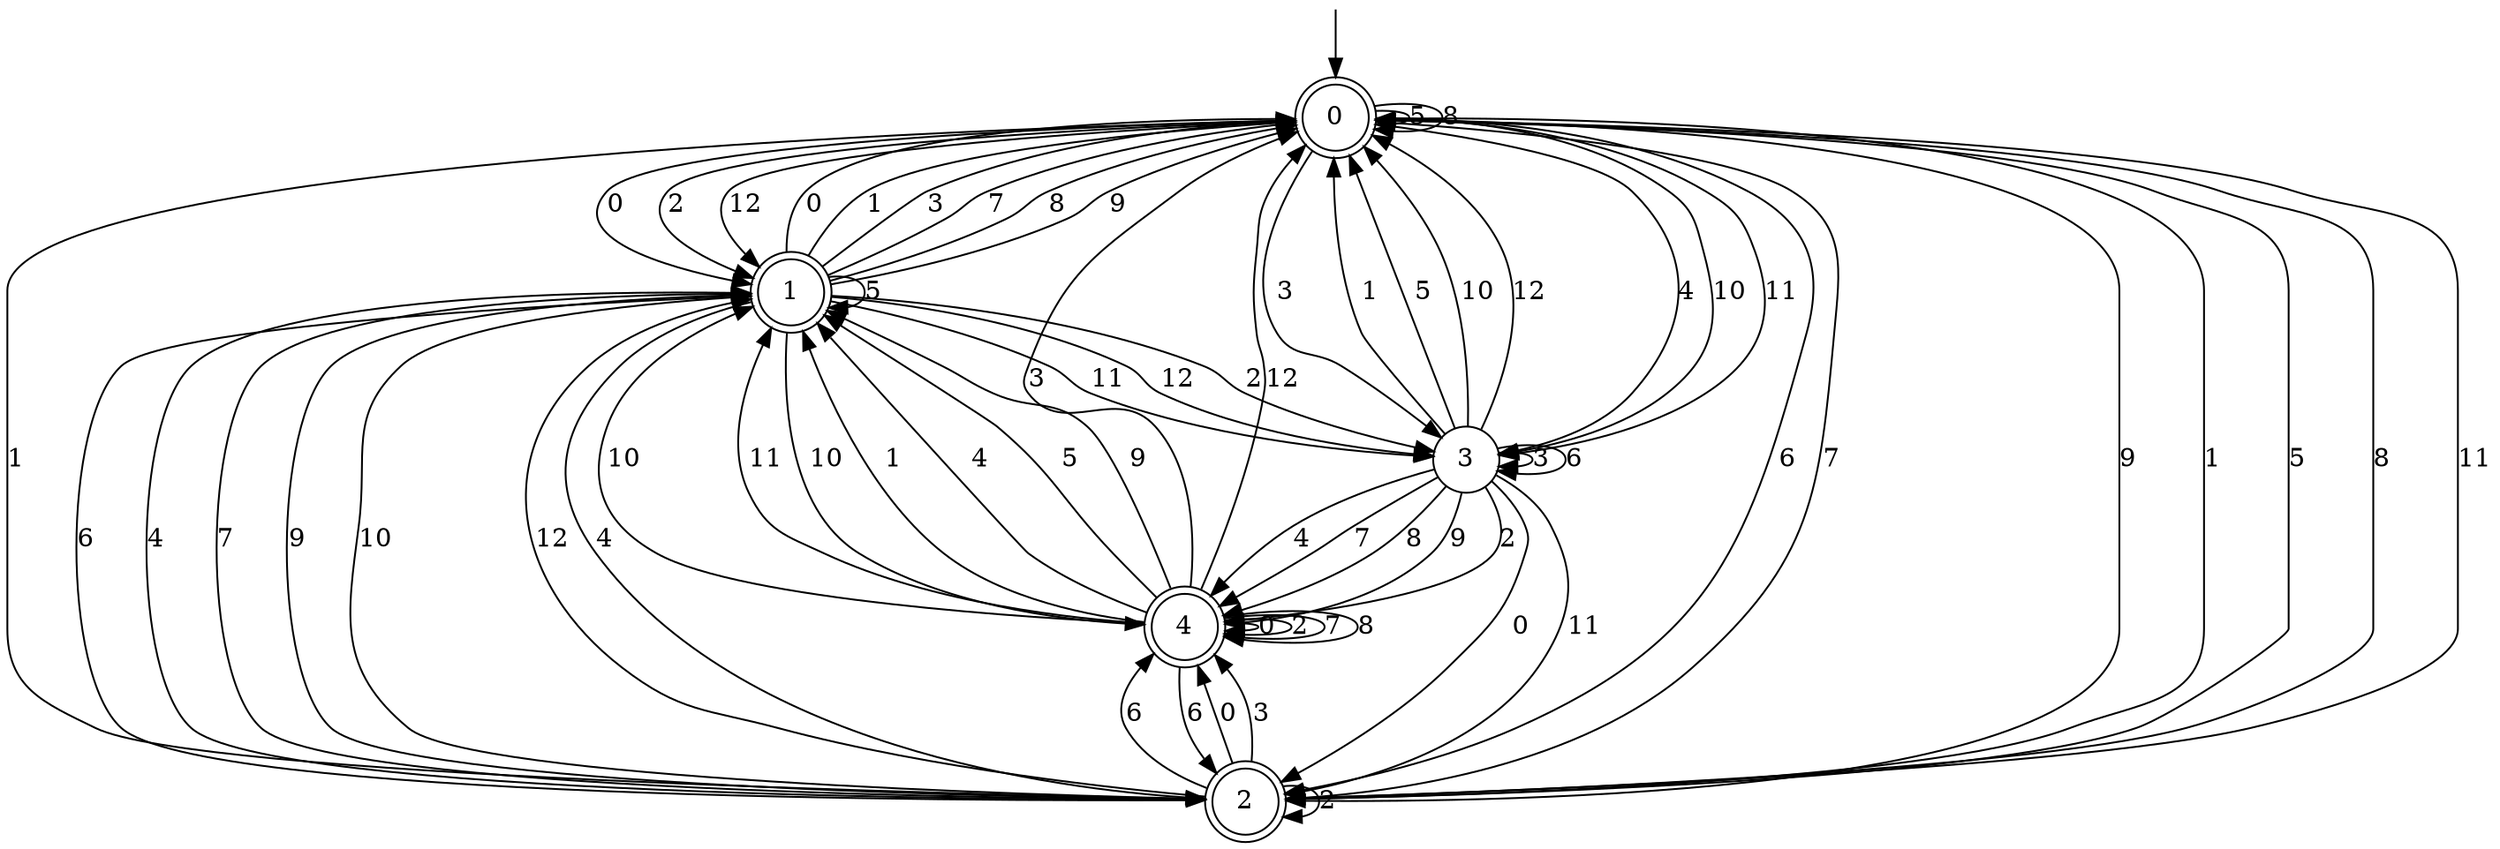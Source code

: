 digraph g {

	s0 [shape="doublecircle" label="0"];
	s1 [shape="doublecircle" label="1"];
	s2 [shape="doublecircle" label="2"];
	s3 [shape="circle" label="3"];
	s4 [shape="doublecircle" label="4"];
	s0 -> s1 [label="0"];
	s0 -> s2 [label="1"];
	s0 -> s1 [label="2"];
	s0 -> s3 [label="3"];
	s0 -> s3 [label="4"];
	s0 -> s0 [label="5"];
	s0 -> s2 [label="6"];
	s0 -> s2 [label="7"];
	s0 -> s0 [label="8"];
	s0 -> s2 [label="9"];
	s0 -> s3 [label="10"];
	s0 -> s3 [label="11"];
	s0 -> s1 [label="12"];
	s1 -> s0 [label="0"];
	s1 -> s0 [label="1"];
	s1 -> s3 [label="2"];
	s1 -> s0 [label="3"];
	s1 -> s2 [label="4"];
	s1 -> s1 [label="5"];
	s1 -> s2 [label="6"];
	s1 -> s0 [label="7"];
	s1 -> s0 [label="8"];
	s1 -> s0 [label="9"];
	s1 -> s4 [label="10"];
	s1 -> s3 [label="11"];
	s1 -> s3 [label="12"];
	s2 -> s4 [label="0"];
	s2 -> s0 [label="1"];
	s2 -> s2 [label="2"];
	s2 -> s4 [label="3"];
	s2 -> s1 [label="4"];
	s2 -> s0 [label="5"];
	s2 -> s4 [label="6"];
	s2 -> s1 [label="7"];
	s2 -> s0 [label="8"];
	s2 -> s1 [label="9"];
	s2 -> s1 [label="10"];
	s2 -> s0 [label="11"];
	s2 -> s1 [label="12"];
	s3 -> s2 [label="0"];
	s3 -> s0 [label="1"];
	s3 -> s4 [label="2"];
	s3 -> s3 [label="3"];
	s3 -> s4 [label="4"];
	s3 -> s0 [label="5"];
	s3 -> s3 [label="6"];
	s3 -> s4 [label="7"];
	s3 -> s4 [label="8"];
	s3 -> s4 [label="9"];
	s3 -> s0 [label="10"];
	s3 -> s2 [label="11"];
	s3 -> s0 [label="12"];
	s4 -> s4 [label="0"];
	s4 -> s1 [label="1"];
	s4 -> s4 [label="2"];
	s4 -> s0 [label="3"];
	s4 -> s1 [label="4"];
	s4 -> s1 [label="5"];
	s4 -> s2 [label="6"];
	s4 -> s4 [label="7"];
	s4 -> s4 [label="8"];
	s4 -> s1 [label="9"];
	s4 -> s1 [label="10"];
	s4 -> s1 [label="11"];
	s4 -> s0 [label="12"];

__start0 [label="" shape="none" width="0" height="0"];
__start0 -> s0;

}
